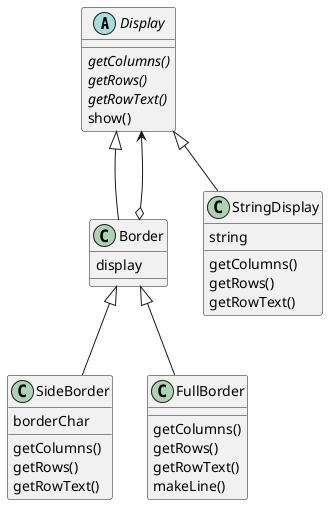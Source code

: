 @startuml

abstract class Display {
    {abstract}getColumns()
    {abstract}getRows()
    {abstract}getRowText()
    show()
}

class StringDisplay {
    string
    getColumns()
    getRows()
    getRowText()
}

class Border {
    display
}

class SideBorder {
    borderChar
    getColumns()
    getRows()
    getRowText()
}

class FullBorder {
    getColumns()
    getRows()
    getRowText()
    makeLine()
}

SideBorder -u-|> Border
FullBorder -u-|> Border
Border -u-|> Display
StringDisplay -u-|> Display
Border o--> Display


@enduml